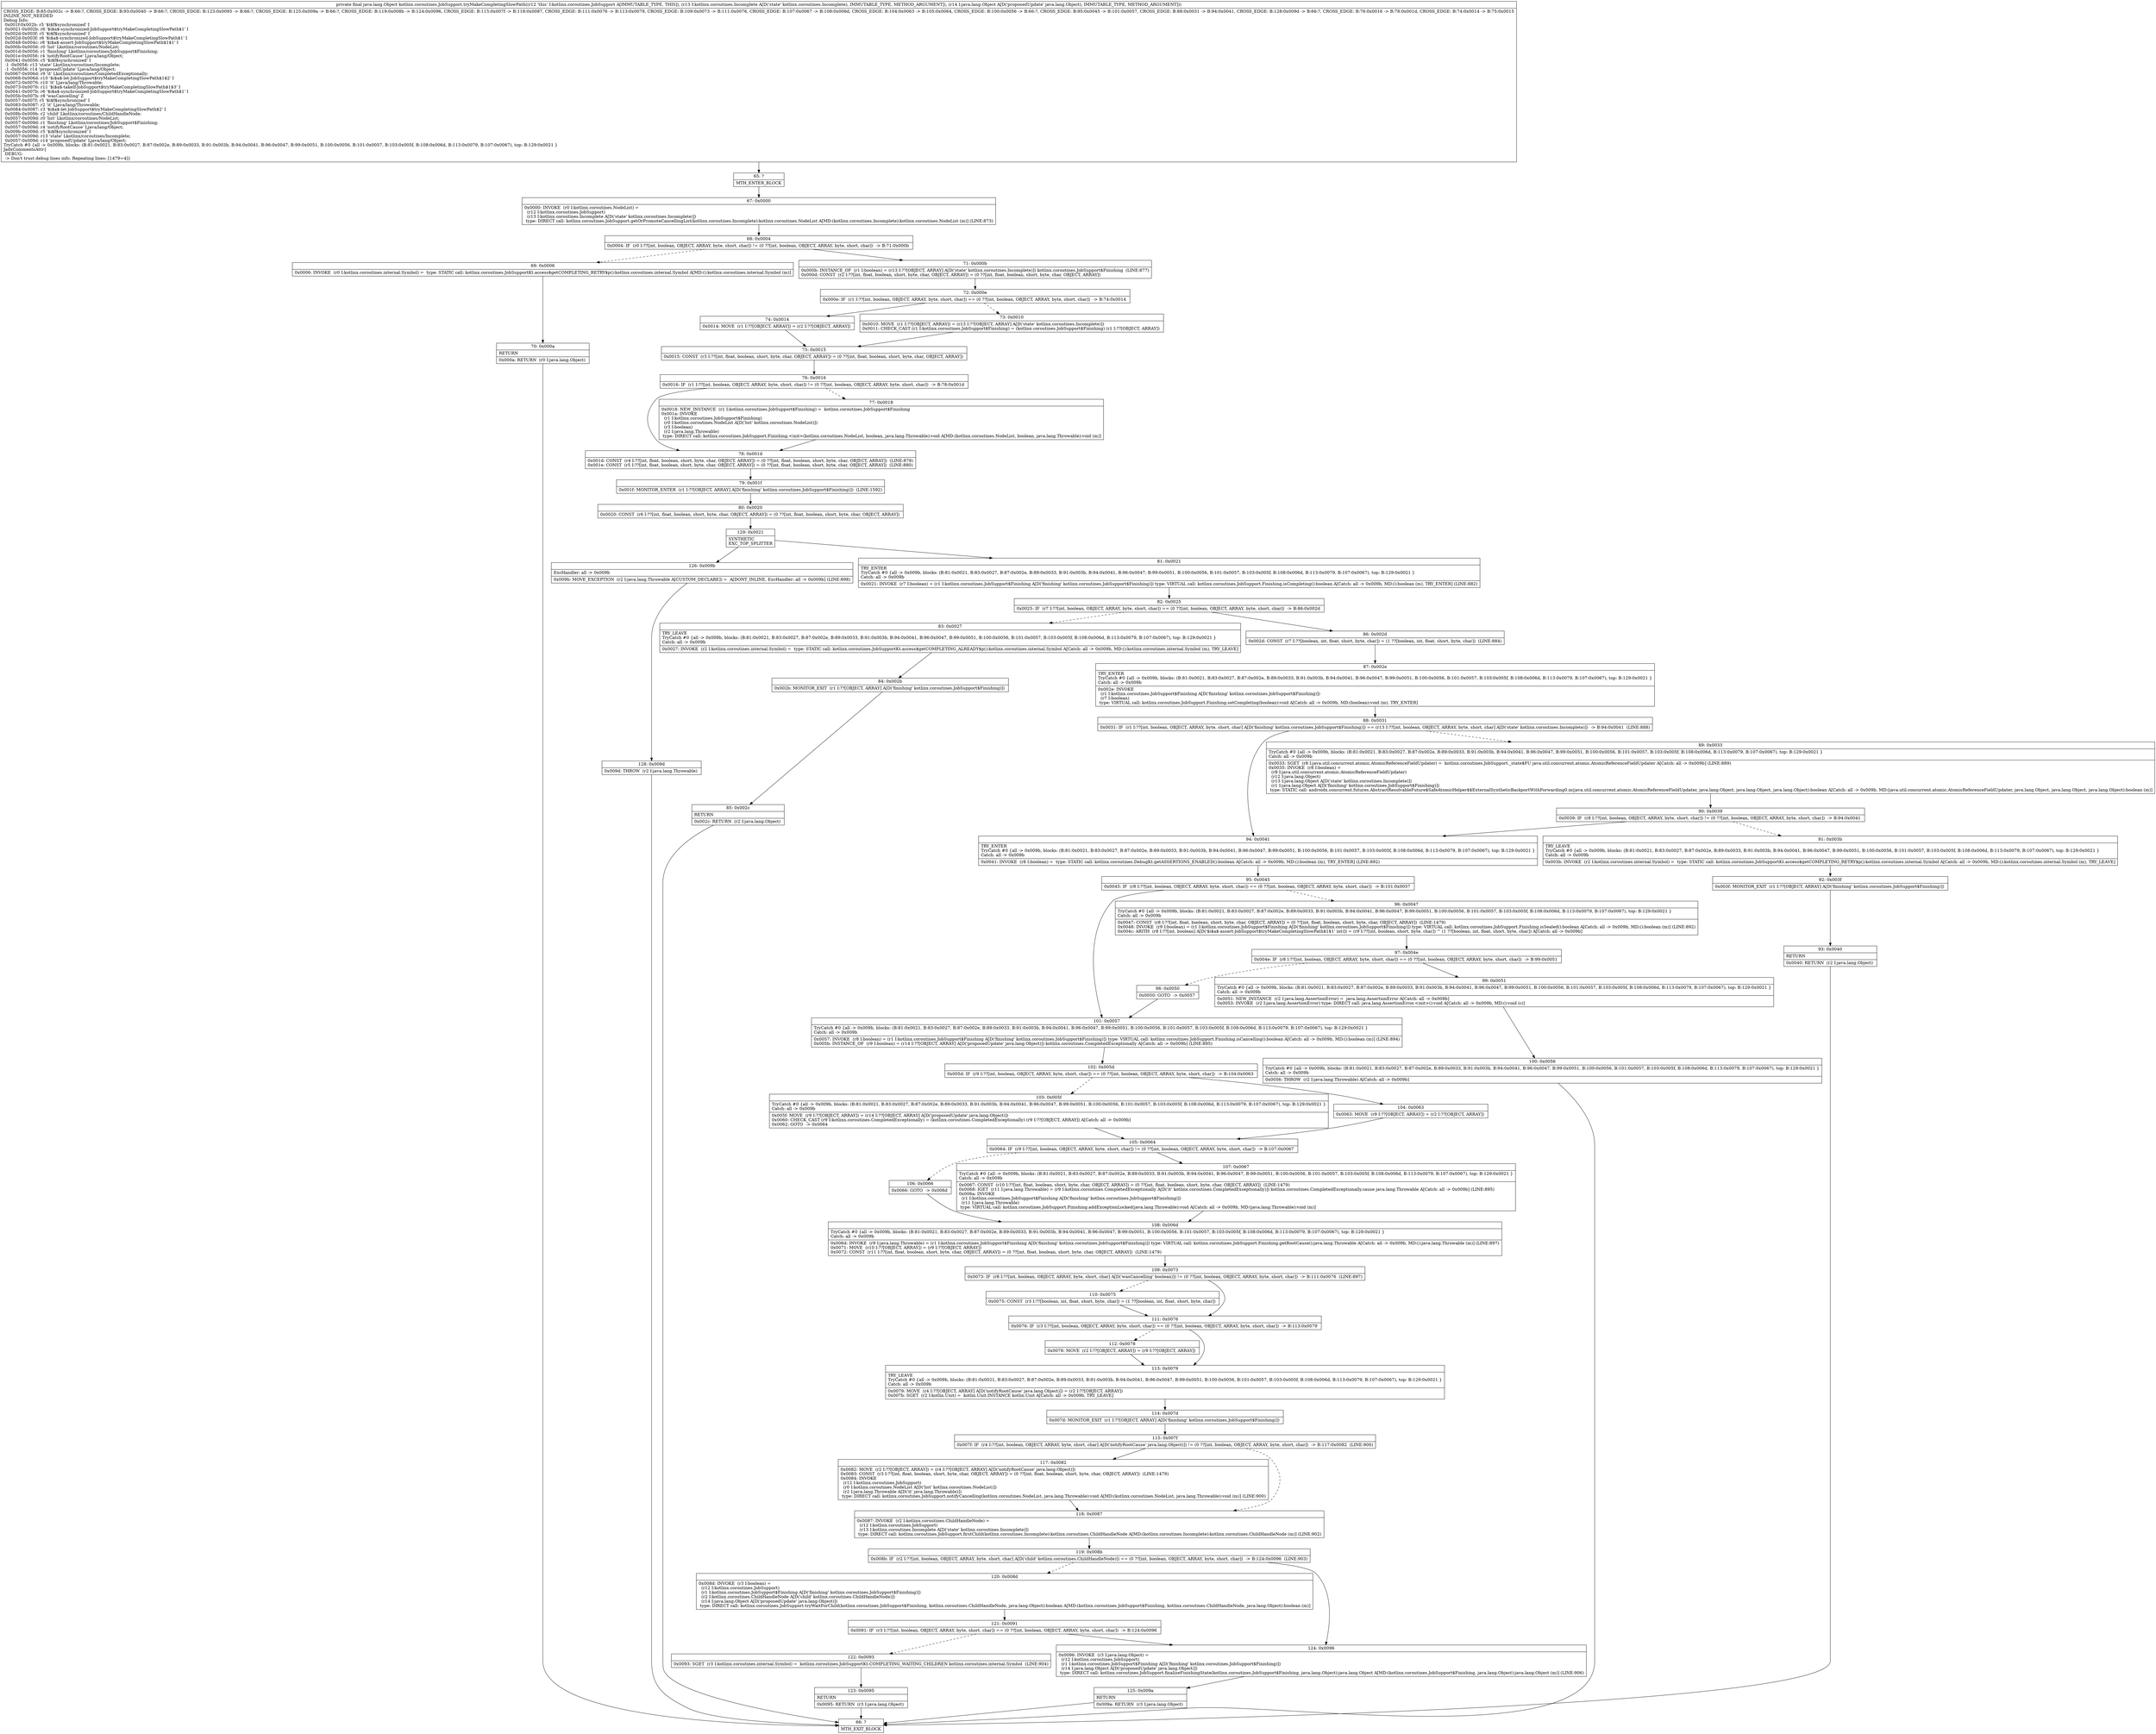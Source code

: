 digraph "CFG forkotlinx.coroutines.JobSupport.tryMakeCompletingSlowPath(Lkotlinx\/coroutines\/Incomplete;Ljava\/lang\/Object;)Ljava\/lang\/Object;" {
Node_65 [shape=record,label="{65\:\ ?|MTH_ENTER_BLOCK\l}"];
Node_67 [shape=record,label="{67\:\ 0x0000|0x0000: INVOKE  (r0 I:kotlinx.coroutines.NodeList) = \l  (r12 I:kotlinx.coroutines.JobSupport)\l  (r13 I:kotlinx.coroutines.Incomplete A[D('state' kotlinx.coroutines.Incomplete)])\l type: DIRECT call: kotlinx.coroutines.JobSupport.getOrPromoteCancellingList(kotlinx.coroutines.Incomplete):kotlinx.coroutines.NodeList A[MD:(kotlinx.coroutines.Incomplete):kotlinx.coroutines.NodeList (m)] (LINE:873)\l}"];
Node_68 [shape=record,label="{68\:\ 0x0004|0x0004: IF  (r0 I:??[int, boolean, OBJECT, ARRAY, byte, short, char]) != (0 ??[int, boolean, OBJECT, ARRAY, byte, short, char])  \-\> B:71:0x000b \l}"];
Node_69 [shape=record,label="{69\:\ 0x0006|0x0006: INVOKE  (r0 I:kotlinx.coroutines.internal.Symbol) =  type: STATIC call: kotlinx.coroutines.JobSupportKt.access$getCOMPLETING_RETRY$p():kotlinx.coroutines.internal.Symbol A[MD:():kotlinx.coroutines.internal.Symbol (m)]\l}"];
Node_70 [shape=record,label="{70\:\ 0x000a|RETURN\l|0x000a: RETURN  (r0 I:java.lang.Object) \l}"];
Node_66 [shape=record,label="{66\:\ ?|MTH_EXIT_BLOCK\l}"];
Node_71 [shape=record,label="{71\:\ 0x000b|0x000b: INSTANCE_OF  (r1 I:boolean) = (r13 I:??[OBJECT, ARRAY] A[D('state' kotlinx.coroutines.Incomplete)]) kotlinx.coroutines.JobSupport$Finishing  (LINE:877)\l0x000d: CONST  (r2 I:??[int, float, boolean, short, byte, char, OBJECT, ARRAY]) = (0 ??[int, float, boolean, short, byte, char, OBJECT, ARRAY]) \l}"];
Node_72 [shape=record,label="{72\:\ 0x000e|0x000e: IF  (r1 I:??[int, boolean, OBJECT, ARRAY, byte, short, char]) == (0 ??[int, boolean, OBJECT, ARRAY, byte, short, char])  \-\> B:74:0x0014 \l}"];
Node_73 [shape=record,label="{73\:\ 0x0010|0x0010: MOVE  (r1 I:??[OBJECT, ARRAY]) = (r13 I:??[OBJECT, ARRAY] A[D('state' kotlinx.coroutines.Incomplete)]) \l0x0011: CHECK_CAST (r1 I:kotlinx.coroutines.JobSupport$Finishing) = (kotlinx.coroutines.JobSupport$Finishing) (r1 I:??[OBJECT, ARRAY]) \l}"];
Node_75 [shape=record,label="{75\:\ 0x0015|0x0015: CONST  (r3 I:??[int, float, boolean, short, byte, char, OBJECT, ARRAY]) = (0 ??[int, float, boolean, short, byte, char, OBJECT, ARRAY]) \l}"];
Node_76 [shape=record,label="{76\:\ 0x0016|0x0016: IF  (r1 I:??[int, boolean, OBJECT, ARRAY, byte, short, char]) != (0 ??[int, boolean, OBJECT, ARRAY, byte, short, char])  \-\> B:78:0x001d \l}"];
Node_77 [shape=record,label="{77\:\ 0x0018|0x0018: NEW_INSTANCE  (r1 I:kotlinx.coroutines.JobSupport$Finishing) =  kotlinx.coroutines.JobSupport$Finishing \l0x001a: INVOKE  \l  (r1 I:kotlinx.coroutines.JobSupport$Finishing)\l  (r0 I:kotlinx.coroutines.NodeList A[D('list' kotlinx.coroutines.NodeList)])\l  (r3 I:boolean)\l  (r2 I:java.lang.Throwable)\l type: DIRECT call: kotlinx.coroutines.JobSupport.Finishing.\<init\>(kotlinx.coroutines.NodeList, boolean, java.lang.Throwable):void A[MD:(kotlinx.coroutines.NodeList, boolean, java.lang.Throwable):void (m)]\l}"];
Node_78 [shape=record,label="{78\:\ 0x001d|0x001d: CONST  (r4 I:??[int, float, boolean, short, byte, char, OBJECT, ARRAY]) = (0 ??[int, float, boolean, short, byte, char, OBJECT, ARRAY])  (LINE:879)\l0x001e: CONST  (r5 I:??[int, float, boolean, short, byte, char, OBJECT, ARRAY]) = (0 ??[int, float, boolean, short, byte, char, OBJECT, ARRAY])  (LINE:880)\l}"];
Node_79 [shape=record,label="{79\:\ 0x001f|0x001f: MONITOR_ENTER  (r1 I:??[OBJECT, ARRAY] A[D('finishing' kotlinx.coroutines.JobSupport$Finishing)])  (LINE:1592)\l}"];
Node_80 [shape=record,label="{80\:\ 0x0020|0x0020: CONST  (r6 I:??[int, float, boolean, short, byte, char, OBJECT, ARRAY]) = (0 ??[int, float, boolean, short, byte, char, OBJECT, ARRAY]) \l}"];
Node_129 [shape=record,label="{129\:\ 0x0021|SYNTHETIC\lEXC_TOP_SPLITTER\l}"];
Node_81 [shape=record,label="{81\:\ 0x0021|TRY_ENTER\lTryCatch #0 \{all \-\> 0x009b, blocks: (B:81:0x0021, B:83:0x0027, B:87:0x002e, B:89:0x0033, B:91:0x003b, B:94:0x0041, B:96:0x0047, B:99:0x0051, B:100:0x0056, B:101:0x0057, B:103:0x005f, B:108:0x006d, B:113:0x0079, B:107:0x0067), top: B:129:0x0021 \}\lCatch: all \-\> 0x009b\l|0x0021: INVOKE  (r7 I:boolean) = (r1 I:kotlinx.coroutines.JobSupport$Finishing A[D('finishing' kotlinx.coroutines.JobSupport$Finishing)]) type: VIRTUAL call: kotlinx.coroutines.JobSupport.Finishing.isCompleting():boolean A[Catch: all \-\> 0x009b, MD:():boolean (m), TRY_ENTER] (LINE:882)\l}"];
Node_82 [shape=record,label="{82\:\ 0x0025|0x0025: IF  (r7 I:??[int, boolean, OBJECT, ARRAY, byte, short, char]) == (0 ??[int, boolean, OBJECT, ARRAY, byte, short, char])  \-\> B:86:0x002d \l}"];
Node_83 [shape=record,label="{83\:\ 0x0027|TRY_LEAVE\lTryCatch #0 \{all \-\> 0x009b, blocks: (B:81:0x0021, B:83:0x0027, B:87:0x002e, B:89:0x0033, B:91:0x003b, B:94:0x0041, B:96:0x0047, B:99:0x0051, B:100:0x0056, B:101:0x0057, B:103:0x005f, B:108:0x006d, B:113:0x0079, B:107:0x0067), top: B:129:0x0021 \}\lCatch: all \-\> 0x009b\l|0x0027: INVOKE  (r2 I:kotlinx.coroutines.internal.Symbol) =  type: STATIC call: kotlinx.coroutines.JobSupportKt.access$getCOMPLETING_ALREADY$p():kotlinx.coroutines.internal.Symbol A[Catch: all \-\> 0x009b, MD:():kotlinx.coroutines.internal.Symbol (m), TRY_LEAVE]\l}"];
Node_84 [shape=record,label="{84\:\ 0x002b|0x002b: MONITOR_EXIT  (r1 I:??[OBJECT, ARRAY] A[D('finishing' kotlinx.coroutines.JobSupport$Finishing)]) \l}"];
Node_85 [shape=record,label="{85\:\ 0x002c|RETURN\l|0x002c: RETURN  (r2 I:java.lang.Object) \l}"];
Node_86 [shape=record,label="{86\:\ 0x002d|0x002d: CONST  (r7 I:??[boolean, int, float, short, byte, char]) = (1 ??[boolean, int, float, short, byte, char])  (LINE:884)\l}"];
Node_87 [shape=record,label="{87\:\ 0x002e|TRY_ENTER\lTryCatch #0 \{all \-\> 0x009b, blocks: (B:81:0x0021, B:83:0x0027, B:87:0x002e, B:89:0x0033, B:91:0x003b, B:94:0x0041, B:96:0x0047, B:99:0x0051, B:100:0x0056, B:101:0x0057, B:103:0x005f, B:108:0x006d, B:113:0x0079, B:107:0x0067), top: B:129:0x0021 \}\lCatch: all \-\> 0x009b\l|0x002e: INVOKE  \l  (r1 I:kotlinx.coroutines.JobSupport$Finishing A[D('finishing' kotlinx.coroutines.JobSupport$Finishing)])\l  (r7 I:boolean)\l type: VIRTUAL call: kotlinx.coroutines.JobSupport.Finishing.setCompleting(boolean):void A[Catch: all \-\> 0x009b, MD:(boolean):void (m), TRY_ENTER]\l}"];
Node_88 [shape=record,label="{88\:\ 0x0031|0x0031: IF  (r1 I:??[int, boolean, OBJECT, ARRAY, byte, short, char] A[D('finishing' kotlinx.coroutines.JobSupport$Finishing)]) == (r13 I:??[int, boolean, OBJECT, ARRAY, byte, short, char] A[D('state' kotlinx.coroutines.Incomplete)])  \-\> B:94:0x0041  (LINE:888)\l}"];
Node_89 [shape=record,label="{89\:\ 0x0033|TryCatch #0 \{all \-\> 0x009b, blocks: (B:81:0x0021, B:83:0x0027, B:87:0x002e, B:89:0x0033, B:91:0x003b, B:94:0x0041, B:96:0x0047, B:99:0x0051, B:100:0x0056, B:101:0x0057, B:103:0x005f, B:108:0x006d, B:113:0x0079, B:107:0x0067), top: B:129:0x0021 \}\lCatch: all \-\> 0x009b\l|0x0033: SGET  (r8 I:java.util.concurrent.atomic.AtomicReferenceFieldUpdater) =  kotlinx.coroutines.JobSupport._state$FU java.util.concurrent.atomic.AtomicReferenceFieldUpdater A[Catch: all \-\> 0x009b] (LINE:889)\l0x0035: INVOKE  (r8 I:boolean) = \l  (r8 I:java.util.concurrent.atomic.AtomicReferenceFieldUpdater)\l  (r12 I:java.lang.Object)\l  (r13 I:java.lang.Object A[D('state' kotlinx.coroutines.Incomplete)])\l  (r1 I:java.lang.Object A[D('finishing' kotlinx.coroutines.JobSupport$Finishing)])\l type: STATIC call: androidx.concurrent.futures.AbstractResolvableFuture$SafeAtomicHelper$$ExternalSyntheticBackportWithForwarding0.m(java.util.concurrent.atomic.AtomicReferenceFieldUpdater, java.lang.Object, java.lang.Object, java.lang.Object):boolean A[Catch: all \-\> 0x009b, MD:(java.util.concurrent.atomic.AtomicReferenceFieldUpdater, java.lang.Object, java.lang.Object, java.lang.Object):boolean (m)]\l}"];
Node_90 [shape=record,label="{90\:\ 0x0039|0x0039: IF  (r8 I:??[int, boolean, OBJECT, ARRAY, byte, short, char]) != (0 ??[int, boolean, OBJECT, ARRAY, byte, short, char])  \-\> B:94:0x0041 \l}"];
Node_91 [shape=record,label="{91\:\ 0x003b|TRY_LEAVE\lTryCatch #0 \{all \-\> 0x009b, blocks: (B:81:0x0021, B:83:0x0027, B:87:0x002e, B:89:0x0033, B:91:0x003b, B:94:0x0041, B:96:0x0047, B:99:0x0051, B:100:0x0056, B:101:0x0057, B:103:0x005f, B:108:0x006d, B:113:0x0079, B:107:0x0067), top: B:129:0x0021 \}\lCatch: all \-\> 0x009b\l|0x003b: INVOKE  (r2 I:kotlinx.coroutines.internal.Symbol) =  type: STATIC call: kotlinx.coroutines.JobSupportKt.access$getCOMPLETING_RETRY$p():kotlinx.coroutines.internal.Symbol A[Catch: all \-\> 0x009b, MD:():kotlinx.coroutines.internal.Symbol (m), TRY_LEAVE]\l}"];
Node_92 [shape=record,label="{92\:\ 0x003f|0x003f: MONITOR_EXIT  (r1 I:??[OBJECT, ARRAY] A[D('finishing' kotlinx.coroutines.JobSupport$Finishing)]) \l}"];
Node_93 [shape=record,label="{93\:\ 0x0040|RETURN\l|0x0040: RETURN  (r2 I:java.lang.Object) \l}"];
Node_94 [shape=record,label="{94\:\ 0x0041|TRY_ENTER\lTryCatch #0 \{all \-\> 0x009b, blocks: (B:81:0x0021, B:83:0x0027, B:87:0x002e, B:89:0x0033, B:91:0x003b, B:94:0x0041, B:96:0x0047, B:99:0x0051, B:100:0x0056, B:101:0x0057, B:103:0x005f, B:108:0x006d, B:113:0x0079, B:107:0x0067), top: B:129:0x0021 \}\lCatch: all \-\> 0x009b\l|0x0041: INVOKE  (r8 I:boolean) =  type: STATIC call: kotlinx.coroutines.DebugKt.getASSERTIONS_ENABLED():boolean A[Catch: all \-\> 0x009b, MD:():boolean (m), TRY_ENTER] (LINE:892)\l}"];
Node_95 [shape=record,label="{95\:\ 0x0045|0x0045: IF  (r8 I:??[int, boolean, OBJECT, ARRAY, byte, short, char]) == (0 ??[int, boolean, OBJECT, ARRAY, byte, short, char])  \-\> B:101:0x0057 \l}"];
Node_96 [shape=record,label="{96\:\ 0x0047|TryCatch #0 \{all \-\> 0x009b, blocks: (B:81:0x0021, B:83:0x0027, B:87:0x002e, B:89:0x0033, B:91:0x003b, B:94:0x0041, B:96:0x0047, B:99:0x0051, B:100:0x0056, B:101:0x0057, B:103:0x005f, B:108:0x006d, B:113:0x0079, B:107:0x0067), top: B:129:0x0021 \}\lCatch: all \-\> 0x009b\l|0x0047: CONST  (r8 I:??[int, float, boolean, short, byte, char, OBJECT, ARRAY]) = (0 ??[int, float, boolean, short, byte, char, OBJECT, ARRAY])  (LINE:1479)\l0x0048: INVOKE  (r9 I:boolean) = (r1 I:kotlinx.coroutines.JobSupport$Finishing A[D('finishing' kotlinx.coroutines.JobSupport$Finishing)]) type: VIRTUAL call: kotlinx.coroutines.JobSupport.Finishing.isSealed():boolean A[Catch: all \-\> 0x009b, MD:():boolean (m)] (LINE:892)\l0x004c: ARITH  (r8 I:??[int, boolean] A[D('$i$a$\-assert\-JobSupport$tryMakeCompletingSlowPath$1$1' int)]) = (r9 I:??[int, boolean, short, byte, char]) ^ (1 ??[boolean, int, float, short, byte, char]) A[Catch: all \-\> 0x009b]\l}"];
Node_97 [shape=record,label="{97\:\ 0x004e|0x004e: IF  (r8 I:??[int, boolean, OBJECT, ARRAY, byte, short, char]) == (0 ??[int, boolean, OBJECT, ARRAY, byte, short, char])  \-\> B:99:0x0051 \l}"];
Node_98 [shape=record,label="{98\:\ 0x0050|0x0050: GOTO  \-\> 0x0057 \l}"];
Node_99 [shape=record,label="{99\:\ 0x0051|TryCatch #0 \{all \-\> 0x009b, blocks: (B:81:0x0021, B:83:0x0027, B:87:0x002e, B:89:0x0033, B:91:0x003b, B:94:0x0041, B:96:0x0047, B:99:0x0051, B:100:0x0056, B:101:0x0057, B:103:0x005f, B:108:0x006d, B:113:0x0079, B:107:0x0067), top: B:129:0x0021 \}\lCatch: all \-\> 0x009b\l|0x0051: NEW_INSTANCE  (r2 I:java.lang.AssertionError) =  java.lang.AssertionError A[Catch: all \-\> 0x009b]\l0x0053: INVOKE  (r2 I:java.lang.AssertionError) type: DIRECT call: java.lang.AssertionError.\<init\>():void A[Catch: all \-\> 0x009b, MD:():void (c)]\l}"];
Node_100 [shape=record,label="{100\:\ 0x0056|TryCatch #0 \{all \-\> 0x009b, blocks: (B:81:0x0021, B:83:0x0027, B:87:0x002e, B:89:0x0033, B:91:0x003b, B:94:0x0041, B:96:0x0047, B:99:0x0051, B:100:0x0056, B:101:0x0057, B:103:0x005f, B:108:0x006d, B:113:0x0079, B:107:0x0067), top: B:129:0x0021 \}\lCatch: all \-\> 0x009b\l|0x0056: THROW  (r2 I:java.lang.Throwable) A[Catch: all \-\> 0x009b]\l}"];
Node_101 [shape=record,label="{101\:\ 0x0057|TryCatch #0 \{all \-\> 0x009b, blocks: (B:81:0x0021, B:83:0x0027, B:87:0x002e, B:89:0x0033, B:91:0x003b, B:94:0x0041, B:96:0x0047, B:99:0x0051, B:100:0x0056, B:101:0x0057, B:103:0x005f, B:108:0x006d, B:113:0x0079, B:107:0x0067), top: B:129:0x0021 \}\lCatch: all \-\> 0x009b\l|0x0057: INVOKE  (r8 I:boolean) = (r1 I:kotlinx.coroutines.JobSupport$Finishing A[D('finishing' kotlinx.coroutines.JobSupport$Finishing)]) type: VIRTUAL call: kotlinx.coroutines.JobSupport.Finishing.isCancelling():boolean A[Catch: all \-\> 0x009b, MD:():boolean (m)] (LINE:894)\l0x005b: INSTANCE_OF  (r9 I:boolean) = (r14 I:??[OBJECT, ARRAY] A[D('proposedUpdate' java.lang.Object)]) kotlinx.coroutines.CompletedExceptionally A[Catch: all \-\> 0x009b] (LINE:895)\l}"];
Node_102 [shape=record,label="{102\:\ 0x005d|0x005d: IF  (r9 I:??[int, boolean, OBJECT, ARRAY, byte, short, char]) == (0 ??[int, boolean, OBJECT, ARRAY, byte, short, char])  \-\> B:104:0x0063 \l}"];
Node_103 [shape=record,label="{103\:\ 0x005f|TryCatch #0 \{all \-\> 0x009b, blocks: (B:81:0x0021, B:83:0x0027, B:87:0x002e, B:89:0x0033, B:91:0x003b, B:94:0x0041, B:96:0x0047, B:99:0x0051, B:100:0x0056, B:101:0x0057, B:103:0x005f, B:108:0x006d, B:113:0x0079, B:107:0x0067), top: B:129:0x0021 \}\lCatch: all \-\> 0x009b\l|0x005f: MOVE  (r9 I:??[OBJECT, ARRAY]) = (r14 I:??[OBJECT, ARRAY] A[D('proposedUpdate' java.lang.Object)]) \l0x0060: CHECK_CAST (r9 I:kotlinx.coroutines.CompletedExceptionally) = (kotlinx.coroutines.CompletedExceptionally) (r9 I:??[OBJECT, ARRAY]) A[Catch: all \-\> 0x009b]\l0x0062: GOTO  \-\> 0x0064 \l}"];
Node_105 [shape=record,label="{105\:\ 0x0064|0x0064: IF  (r9 I:??[int, boolean, OBJECT, ARRAY, byte, short, char]) != (0 ??[int, boolean, OBJECT, ARRAY, byte, short, char])  \-\> B:107:0x0067 \l}"];
Node_106 [shape=record,label="{106\:\ 0x0066|0x0066: GOTO  \-\> 0x006d \l}"];
Node_108 [shape=record,label="{108\:\ 0x006d|TryCatch #0 \{all \-\> 0x009b, blocks: (B:81:0x0021, B:83:0x0027, B:87:0x002e, B:89:0x0033, B:91:0x003b, B:94:0x0041, B:96:0x0047, B:99:0x0051, B:100:0x0056, B:101:0x0057, B:103:0x005f, B:108:0x006d, B:113:0x0079, B:107:0x0067), top: B:129:0x0021 \}\lCatch: all \-\> 0x009b\l|0x006d: INVOKE  (r9 I:java.lang.Throwable) = (r1 I:kotlinx.coroutines.JobSupport$Finishing A[D('finishing' kotlinx.coroutines.JobSupport$Finishing)]) type: VIRTUAL call: kotlinx.coroutines.JobSupport.Finishing.getRootCause():java.lang.Throwable A[Catch: all \-\> 0x009b, MD:():java.lang.Throwable (m)] (LINE:897)\l0x0071: MOVE  (r10 I:??[OBJECT, ARRAY]) = (r9 I:??[OBJECT, ARRAY]) \l0x0072: CONST  (r11 I:??[int, float, boolean, short, byte, char, OBJECT, ARRAY]) = (0 ??[int, float, boolean, short, byte, char, OBJECT, ARRAY])  (LINE:1479)\l}"];
Node_109 [shape=record,label="{109\:\ 0x0073|0x0073: IF  (r8 I:??[int, boolean, OBJECT, ARRAY, byte, short, char] A[D('wasCancelling' boolean)]) != (0 ??[int, boolean, OBJECT, ARRAY, byte, short, char])  \-\> B:111:0x0076  (LINE:897)\l}"];
Node_110 [shape=record,label="{110\:\ 0x0075|0x0075: CONST  (r3 I:??[boolean, int, float, short, byte, char]) = (1 ??[boolean, int, float, short, byte, char]) \l}"];
Node_111 [shape=record,label="{111\:\ 0x0076|0x0076: IF  (r3 I:??[int, boolean, OBJECT, ARRAY, byte, short, char]) == (0 ??[int, boolean, OBJECT, ARRAY, byte, short, char])  \-\> B:113:0x0079 \l}"];
Node_112 [shape=record,label="{112\:\ 0x0078|0x0078: MOVE  (r2 I:??[OBJECT, ARRAY]) = (r9 I:??[OBJECT, ARRAY]) \l}"];
Node_113 [shape=record,label="{113\:\ 0x0079|TRY_LEAVE\lTryCatch #0 \{all \-\> 0x009b, blocks: (B:81:0x0021, B:83:0x0027, B:87:0x002e, B:89:0x0033, B:91:0x003b, B:94:0x0041, B:96:0x0047, B:99:0x0051, B:100:0x0056, B:101:0x0057, B:103:0x005f, B:108:0x006d, B:113:0x0079, B:107:0x0067), top: B:129:0x0021 \}\lCatch: all \-\> 0x009b\l|0x0079: MOVE  (r4 I:??[OBJECT, ARRAY] A[D('notifyRootCause' java.lang.Object)]) = (r2 I:??[OBJECT, ARRAY]) \l0x007b: SGET  (r2 I:kotlin.Unit) =  kotlin.Unit.INSTANCE kotlin.Unit A[Catch: all \-\> 0x009b, TRY_LEAVE]\l}"];
Node_114 [shape=record,label="{114\:\ 0x007d|0x007d: MONITOR_EXIT  (r1 I:??[OBJECT, ARRAY] A[D('finishing' kotlinx.coroutines.JobSupport$Finishing)]) \l}"];
Node_115 [shape=record,label="{115\:\ 0x007f|0x007f: IF  (r4 I:??[int, boolean, OBJECT, ARRAY, byte, short, char] A[D('notifyRootCause' java.lang.Object)]) != (0 ??[int, boolean, OBJECT, ARRAY, byte, short, char])  \-\> B:117:0x0082  (LINE:900)\l}"];
Node_117 [shape=record,label="{117\:\ 0x0082|0x0082: MOVE  (r2 I:??[OBJECT, ARRAY]) = (r4 I:??[OBJECT, ARRAY] A[D('notifyRootCause' java.lang.Object)]) \l0x0083: CONST  (r3 I:??[int, float, boolean, short, byte, char, OBJECT, ARRAY]) = (0 ??[int, float, boolean, short, byte, char, OBJECT, ARRAY])  (LINE:1479)\l0x0084: INVOKE  \l  (r12 I:kotlinx.coroutines.JobSupport)\l  (r0 I:kotlinx.coroutines.NodeList A[D('list' kotlinx.coroutines.NodeList)])\l  (r2 I:java.lang.Throwable A[D('it' java.lang.Throwable)])\l type: DIRECT call: kotlinx.coroutines.JobSupport.notifyCancelling(kotlinx.coroutines.NodeList, java.lang.Throwable):void A[MD:(kotlinx.coroutines.NodeList, java.lang.Throwable):void (m)] (LINE:900)\l}"];
Node_118 [shape=record,label="{118\:\ 0x0087|0x0087: INVOKE  (r2 I:kotlinx.coroutines.ChildHandleNode) = \l  (r12 I:kotlinx.coroutines.JobSupport)\l  (r13 I:kotlinx.coroutines.Incomplete A[D('state' kotlinx.coroutines.Incomplete)])\l type: DIRECT call: kotlinx.coroutines.JobSupport.firstChild(kotlinx.coroutines.Incomplete):kotlinx.coroutines.ChildHandleNode A[MD:(kotlinx.coroutines.Incomplete):kotlinx.coroutines.ChildHandleNode (m)] (LINE:902)\l}"];
Node_119 [shape=record,label="{119\:\ 0x008b|0x008b: IF  (r2 I:??[int, boolean, OBJECT, ARRAY, byte, short, char] A[D('child' kotlinx.coroutines.ChildHandleNode)]) == (0 ??[int, boolean, OBJECT, ARRAY, byte, short, char])  \-\> B:124:0x0096  (LINE:903)\l}"];
Node_120 [shape=record,label="{120\:\ 0x008d|0x008d: INVOKE  (r3 I:boolean) = \l  (r12 I:kotlinx.coroutines.JobSupport)\l  (r1 I:kotlinx.coroutines.JobSupport$Finishing A[D('finishing' kotlinx.coroutines.JobSupport$Finishing)])\l  (r2 I:kotlinx.coroutines.ChildHandleNode A[D('child' kotlinx.coroutines.ChildHandleNode)])\l  (r14 I:java.lang.Object A[D('proposedUpdate' java.lang.Object)])\l type: DIRECT call: kotlinx.coroutines.JobSupport.tryWaitForChild(kotlinx.coroutines.JobSupport$Finishing, kotlinx.coroutines.ChildHandleNode, java.lang.Object):boolean A[MD:(kotlinx.coroutines.JobSupport$Finishing, kotlinx.coroutines.ChildHandleNode, java.lang.Object):boolean (m)]\l}"];
Node_121 [shape=record,label="{121\:\ 0x0091|0x0091: IF  (r3 I:??[int, boolean, OBJECT, ARRAY, byte, short, char]) == (0 ??[int, boolean, OBJECT, ARRAY, byte, short, char])  \-\> B:124:0x0096 \l}"];
Node_122 [shape=record,label="{122\:\ 0x0093|0x0093: SGET  (r3 I:kotlinx.coroutines.internal.Symbol) =  kotlinx.coroutines.JobSupportKt.COMPLETING_WAITING_CHILDREN kotlinx.coroutines.internal.Symbol  (LINE:904)\l}"];
Node_123 [shape=record,label="{123\:\ 0x0095|RETURN\l|0x0095: RETURN  (r3 I:java.lang.Object) \l}"];
Node_124 [shape=record,label="{124\:\ 0x0096|0x0096: INVOKE  (r3 I:java.lang.Object) = \l  (r12 I:kotlinx.coroutines.JobSupport)\l  (r1 I:kotlinx.coroutines.JobSupport$Finishing A[D('finishing' kotlinx.coroutines.JobSupport$Finishing)])\l  (r14 I:java.lang.Object A[D('proposedUpdate' java.lang.Object)])\l type: DIRECT call: kotlinx.coroutines.JobSupport.finalizeFinishingState(kotlinx.coroutines.JobSupport$Finishing, java.lang.Object):java.lang.Object A[MD:(kotlinx.coroutines.JobSupport$Finishing, java.lang.Object):java.lang.Object (m)] (LINE:906)\l}"];
Node_125 [shape=record,label="{125\:\ 0x009a|RETURN\l|0x009a: RETURN  (r3 I:java.lang.Object) \l}"];
Node_107 [shape=record,label="{107\:\ 0x0067|TryCatch #0 \{all \-\> 0x009b, blocks: (B:81:0x0021, B:83:0x0027, B:87:0x002e, B:89:0x0033, B:91:0x003b, B:94:0x0041, B:96:0x0047, B:99:0x0051, B:100:0x0056, B:101:0x0057, B:103:0x005f, B:108:0x006d, B:113:0x0079, B:107:0x0067), top: B:129:0x0021 \}\lCatch: all \-\> 0x009b\l|0x0067: CONST  (r10 I:??[int, float, boolean, short, byte, char, OBJECT, ARRAY]) = (0 ??[int, float, boolean, short, byte, char, OBJECT, ARRAY])  (LINE:1479)\l0x0068: IGET  (r11 I:java.lang.Throwable) = (r9 I:kotlinx.coroutines.CompletedExceptionally A[D('it' kotlinx.coroutines.CompletedExceptionally)]) kotlinx.coroutines.CompletedExceptionally.cause java.lang.Throwable A[Catch: all \-\> 0x009b] (LINE:895)\l0x006a: INVOKE  \l  (r1 I:kotlinx.coroutines.JobSupport$Finishing A[D('finishing' kotlinx.coroutines.JobSupport$Finishing)])\l  (r11 I:java.lang.Throwable)\l type: VIRTUAL call: kotlinx.coroutines.JobSupport.Finishing.addExceptionLocked(java.lang.Throwable):void A[Catch: all \-\> 0x009b, MD:(java.lang.Throwable):void (m)]\l}"];
Node_104 [shape=record,label="{104\:\ 0x0063|0x0063: MOVE  (r9 I:??[OBJECT, ARRAY]) = (r2 I:??[OBJECT, ARRAY]) \l}"];
Node_126 [shape=record,label="{126\:\ 0x009b|ExcHandler: all \-\> 0x009b\l|0x009b: MOVE_EXCEPTION  (r2 I:java.lang.Throwable A[CUSTOM_DECLARE]) =  A[DONT_INLINE, ExcHandler: all \-\> 0x009b] (LINE:898)\l}"];
Node_128 [shape=record,label="{128\:\ 0x009d|0x009d: THROW  (r2 I:java.lang.Throwable) \l}"];
Node_74 [shape=record,label="{74\:\ 0x0014|0x0014: MOVE  (r1 I:??[OBJECT, ARRAY]) = (r2 I:??[OBJECT, ARRAY]) \l}"];
MethodNode[shape=record,label="{private final java.lang.Object kotlinx.coroutines.JobSupport.tryMakeCompletingSlowPath((r12 'this' I:kotlinx.coroutines.JobSupport A[IMMUTABLE_TYPE, THIS]), (r13 I:kotlinx.coroutines.Incomplete A[D('state' kotlinx.coroutines.Incomplete), IMMUTABLE_TYPE, METHOD_ARGUMENT]), (r14 I:java.lang.Object A[D('proposedUpdate' java.lang.Object), IMMUTABLE_TYPE, METHOD_ARGUMENT]))  | CROSS_EDGE: B:85:0x002c \-\> B:66:?, CROSS_EDGE: B:93:0x0040 \-\> B:66:?, CROSS_EDGE: B:123:0x0095 \-\> B:66:?, CROSS_EDGE: B:125:0x009a \-\> B:66:?, CROSS_EDGE: B:119:0x008b \-\> B:124:0x0096, CROSS_EDGE: B:115:0x007f \-\> B:118:0x0087, CROSS_EDGE: B:111:0x0076 \-\> B:113:0x0079, CROSS_EDGE: B:109:0x0073 \-\> B:111:0x0076, CROSS_EDGE: B:107:0x0067 \-\> B:108:0x006d, CROSS_EDGE: B:104:0x0063 \-\> B:105:0x0064, CROSS_EDGE: B:100:0x0056 \-\> B:66:?, CROSS_EDGE: B:95:0x0045 \-\> B:101:0x0057, CROSS_EDGE: B:88:0x0031 \-\> B:94:0x0041, CROSS_EDGE: B:128:0x009d \-\> B:66:?, CROSS_EDGE: B:76:0x0016 \-\> B:78:0x001d, CROSS_EDGE: B:74:0x0014 \-\> B:75:0x0015\lINLINE_NOT_NEEDED\lDebug Info:\l  0x001f\-0x002b: r5 '$i$f$synchronized' I\l  0x0021\-0x002b: r6 '$i$a$\-synchronized\-JobSupport$tryMakeCompletingSlowPath$1' I\l  0x002d\-0x003f: r5 '$i$f$synchronized' I\l  0x002d\-0x003f: r6 '$i$a$\-synchronized\-JobSupport$tryMakeCompletingSlowPath$1' I\l  0x0048\-0x004c: r8 '$i$a$\-assert\-JobSupport$tryMakeCompletingSlowPath$1$1' I\l  0x000b\-0x0056: r0 'list' Lkotlinx\/coroutines\/NodeList;\l  0x001d\-0x0056: r1 'finishing' Lkotlinx\/coroutines\/JobSupport$Finishing;\l  0x001e\-0x0056: r4 'notifyRootCause' Ljava\/lang\/Object;\l  0x0041\-0x0056: r5 '$i$f$synchronized' I\l  \-1 \-0x0056: r13 'state' Lkotlinx\/coroutines\/Incomplete;\l  \-1 \-0x0056: r14 'proposedUpdate' Ljava\/lang\/Object;\l  0x0067\-0x006d: r9 'it' Lkotlinx\/coroutines\/CompletedExceptionally;\l  0x0068\-0x006d: r10 '$i$a$\-let\-JobSupport$tryMakeCompletingSlowPath$1$2' I\l  0x0072\-0x0076: r10 'it' Ljava\/lang\/Throwable;\l  0x0073\-0x0076: r11 '$i$a$\-takeIf\-JobSupport$tryMakeCompletingSlowPath$1$3' I\l  0x0041\-0x007b: r6 '$i$a$\-synchronized\-JobSupport$tryMakeCompletingSlowPath$1' I\l  0x005b\-0x007b: r8 'wasCancelling' Z\l  0x0057\-0x007f: r5 '$i$f$synchronized' I\l  0x0083\-0x0087: r2 'it' Ljava\/lang\/Throwable;\l  0x0084\-0x0087: r3 '$i$a$\-let\-JobSupport$tryMakeCompletingSlowPath$2' I\l  0x008b\-0x009b: r2 'child' Lkotlinx\/coroutines\/ChildHandleNode;\l  0x0057\-0x009d: r0 'list' Lkotlinx\/coroutines\/NodeList;\l  0x0057\-0x009d: r1 'finishing' Lkotlinx\/coroutines\/JobSupport$Finishing;\l  0x0057\-0x009d: r4 'notifyRootCause' Ljava\/lang\/Object;\l  0x009b\-0x009d: r5 '$i$f$synchronized' I\l  0x0057\-0x009d: r13 'state' Lkotlinx\/coroutines\/Incomplete;\l  0x0057\-0x009d: r14 'proposedUpdate' Ljava\/lang\/Object;\lTryCatch #0 \{all \-\> 0x009b, blocks: (B:81:0x0021, B:83:0x0027, B:87:0x002e, B:89:0x0033, B:91:0x003b, B:94:0x0041, B:96:0x0047, B:99:0x0051, B:100:0x0056, B:101:0x0057, B:103:0x005f, B:108:0x006d, B:113:0x0079, B:107:0x0067), top: B:129:0x0021 \}\lJadxCommentsAttr\{\l DEBUG: \l \-\> Don't trust debug lines info. Repeating lines: [1479=4]\}\l}"];
MethodNode -> Node_65;Node_65 -> Node_67;
Node_67 -> Node_68;
Node_68 -> Node_69[style=dashed];
Node_68 -> Node_71;
Node_69 -> Node_70;
Node_70 -> Node_66;
Node_71 -> Node_72;
Node_72 -> Node_73[style=dashed];
Node_72 -> Node_74;
Node_73 -> Node_75;
Node_75 -> Node_76;
Node_76 -> Node_77[style=dashed];
Node_76 -> Node_78;
Node_77 -> Node_78;
Node_78 -> Node_79;
Node_79 -> Node_80;
Node_80 -> Node_129;
Node_129 -> Node_81;
Node_129 -> Node_126;
Node_81 -> Node_82;
Node_82 -> Node_83[style=dashed];
Node_82 -> Node_86;
Node_83 -> Node_84;
Node_84 -> Node_85;
Node_85 -> Node_66;
Node_86 -> Node_87;
Node_87 -> Node_88;
Node_88 -> Node_89[style=dashed];
Node_88 -> Node_94;
Node_89 -> Node_90;
Node_90 -> Node_91[style=dashed];
Node_90 -> Node_94;
Node_91 -> Node_92;
Node_92 -> Node_93;
Node_93 -> Node_66;
Node_94 -> Node_95;
Node_95 -> Node_96[style=dashed];
Node_95 -> Node_101;
Node_96 -> Node_97;
Node_97 -> Node_98[style=dashed];
Node_97 -> Node_99;
Node_98 -> Node_101;
Node_99 -> Node_100;
Node_100 -> Node_66;
Node_101 -> Node_102;
Node_102 -> Node_103[style=dashed];
Node_102 -> Node_104;
Node_103 -> Node_105;
Node_105 -> Node_106[style=dashed];
Node_105 -> Node_107;
Node_106 -> Node_108;
Node_108 -> Node_109;
Node_109 -> Node_110[style=dashed];
Node_109 -> Node_111;
Node_110 -> Node_111;
Node_111 -> Node_112[style=dashed];
Node_111 -> Node_113;
Node_112 -> Node_113;
Node_113 -> Node_114;
Node_114 -> Node_115;
Node_115 -> Node_117;
Node_115 -> Node_118[style=dashed];
Node_117 -> Node_118;
Node_118 -> Node_119;
Node_119 -> Node_120[style=dashed];
Node_119 -> Node_124;
Node_120 -> Node_121;
Node_121 -> Node_122[style=dashed];
Node_121 -> Node_124;
Node_122 -> Node_123;
Node_123 -> Node_66;
Node_124 -> Node_125;
Node_125 -> Node_66;
Node_107 -> Node_108;
Node_104 -> Node_105;
Node_126 -> Node_128;
Node_128 -> Node_66;
Node_74 -> Node_75;
}

